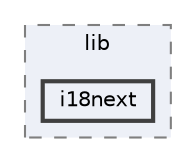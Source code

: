digraph "D:/Projects/SECUiDEA_ERP/SECUiDEA_ERP_Server/SECUiDEA_ERP_Server/wwwroot/lib/i18next"
{
 // LATEX_PDF_SIZE
  bgcolor="transparent";
  edge [fontname=Helvetica,fontsize=10,labelfontname=Helvetica,labelfontsize=10];
  node [fontname=Helvetica,fontsize=10,shape=box,height=0.2,width=0.4];
  compound=true
  subgraph clusterdir_ca0005181b9d326d0f2cdcfb378401bb {
    graph [ bgcolor="#edf0f7", pencolor="grey50", label="lib", fontname=Helvetica,fontsize=10 style="filled,dashed", URL="dir_ca0005181b9d326d0f2cdcfb378401bb.html",tooltip=""]
  dir_34ff11de901bc79a85fafffbba4d52fd [label="i18next", fillcolor="#edf0f7", color="grey25", style="filled,bold", URL="dir_34ff11de901bc79a85fafffbba4d52fd.html",tooltip=""];
  }
}
